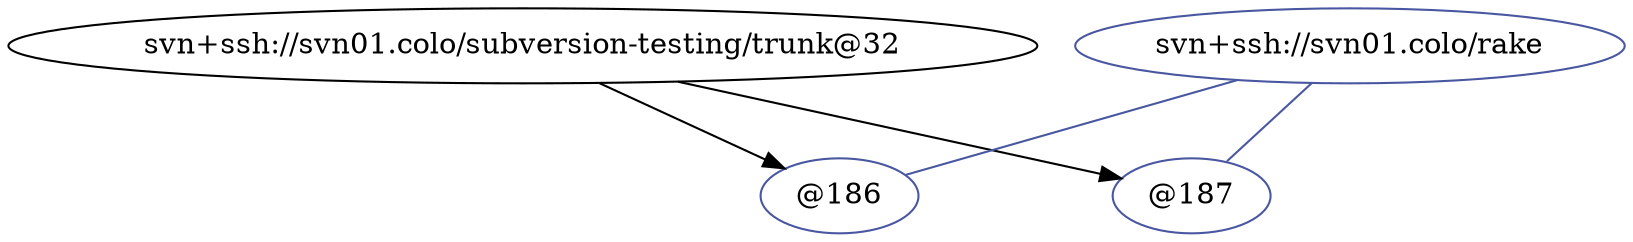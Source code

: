 digraph {
    "svn+ssh://svn01.colo/subversion-testing/trunk@32"

    subgraph {
        "svn+ssh://svn01.colo/rake" [
            color = "#4957a1"
        ]

        "@186" [
            color = "#4957a1"
        ]

        "svn+ssh://svn01.colo/rake" -> "@186" [
            arrowsize = 0,
            color = "#4957a1"
        ]
    }

    subgraph {
        "svn+ssh://svn01.colo/rake" [
            color = "#4957a1"
        ]

        "@187" [
            color = "#4957a1"
        ]

        "svn+ssh://svn01.colo/rake" -> "@187" [
            arrowsize = 0,
            color = "#4957a1"
        ]
    }

    "svn+ssh://svn01.colo/subversion-testing/trunk@32"

    "@187"

    "svn+ssh://svn01.colo/subversion-testing/trunk@32" -> "@187"

    "svn+ssh://svn01.colo/subversion-testing/trunk@32"

    "@186"

    "svn+ssh://svn01.colo/subversion-testing/trunk@32" -> "@186"
}